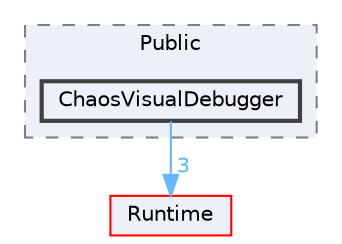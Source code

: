 digraph "ChaosVisualDebugger"
{
 // INTERACTIVE_SVG=YES
 // LATEX_PDF_SIZE
  bgcolor="transparent";
  edge [fontname=Helvetica,fontsize=10,labelfontname=Helvetica,labelfontsize=10];
  node [fontname=Helvetica,fontsize=10,shape=box,height=0.2,width=0.4];
  compound=true
  subgraph clusterdir_d060392253ba66b31b607c682738beae {
    graph [ bgcolor="#edf0f7", pencolor="grey50", label="Public", fontname=Helvetica,fontsize=10 style="filled,dashed", URL="dir_d060392253ba66b31b607c682738beae.html",tooltip=""]
  dir_d5d397ae613bd7fffa89806ce169cdf2 [label="ChaosVisualDebugger", fillcolor="#edf0f7", color="grey25", style="filled,bold", URL="dir_d5d397ae613bd7fffa89806ce169cdf2.html",tooltip=""];
  }
  dir_7536b172fbd480bfd146a1b1acd6856b [label="Runtime", fillcolor="#edf0f7", color="red", style="filled", URL="dir_7536b172fbd480bfd146a1b1acd6856b.html",tooltip=""];
  dir_d5d397ae613bd7fffa89806ce169cdf2->dir_7536b172fbd480bfd146a1b1acd6856b [headlabel="3", labeldistance=1.5 headhref="dir_000171_000984.html" href="dir_000171_000984.html" color="steelblue1" fontcolor="steelblue1"];
}
